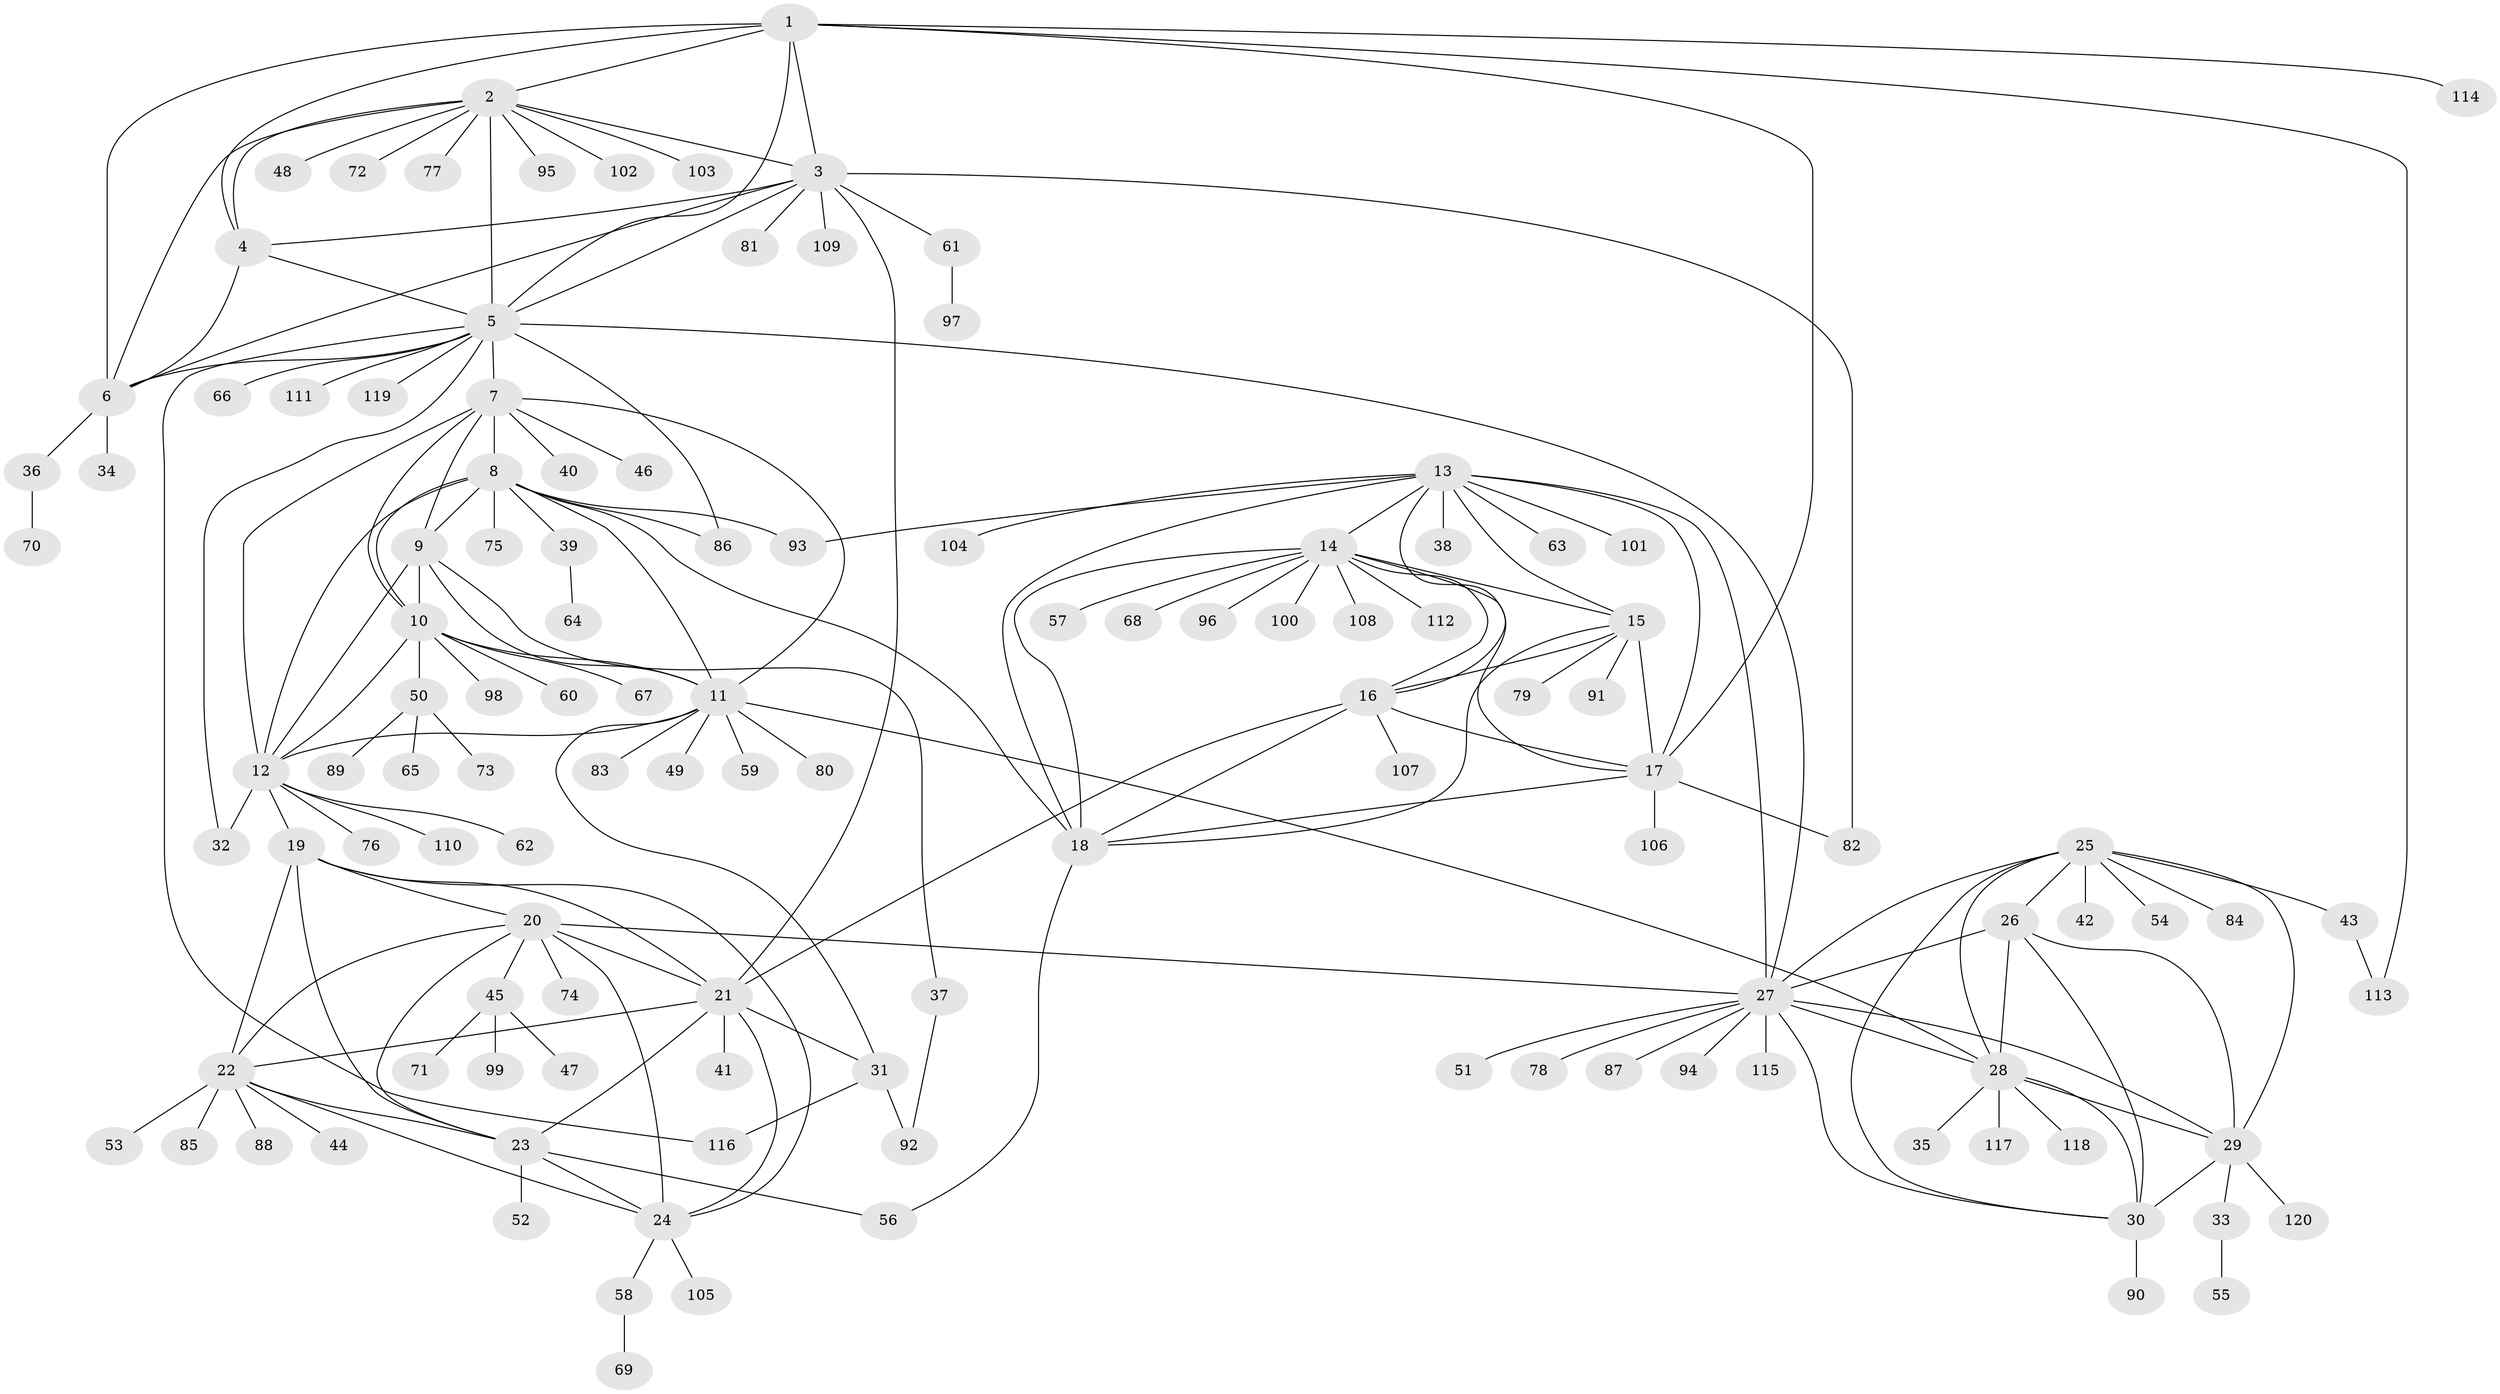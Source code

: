 // Generated by graph-tools (version 1.1) at 2025/37/03/09/25 02:37:19]
// undirected, 120 vertices, 184 edges
graph export_dot {
graph [start="1"]
  node [color=gray90,style=filled];
  1;
  2;
  3;
  4;
  5;
  6;
  7;
  8;
  9;
  10;
  11;
  12;
  13;
  14;
  15;
  16;
  17;
  18;
  19;
  20;
  21;
  22;
  23;
  24;
  25;
  26;
  27;
  28;
  29;
  30;
  31;
  32;
  33;
  34;
  35;
  36;
  37;
  38;
  39;
  40;
  41;
  42;
  43;
  44;
  45;
  46;
  47;
  48;
  49;
  50;
  51;
  52;
  53;
  54;
  55;
  56;
  57;
  58;
  59;
  60;
  61;
  62;
  63;
  64;
  65;
  66;
  67;
  68;
  69;
  70;
  71;
  72;
  73;
  74;
  75;
  76;
  77;
  78;
  79;
  80;
  81;
  82;
  83;
  84;
  85;
  86;
  87;
  88;
  89;
  90;
  91;
  92;
  93;
  94;
  95;
  96;
  97;
  98;
  99;
  100;
  101;
  102;
  103;
  104;
  105;
  106;
  107;
  108;
  109;
  110;
  111;
  112;
  113;
  114;
  115;
  116;
  117;
  118;
  119;
  120;
  1 -- 2;
  1 -- 3;
  1 -- 4;
  1 -- 5;
  1 -- 6;
  1 -- 17;
  1 -- 113;
  1 -- 114;
  2 -- 3;
  2 -- 4;
  2 -- 5;
  2 -- 6;
  2 -- 48;
  2 -- 72;
  2 -- 77;
  2 -- 95;
  2 -- 102;
  2 -- 103;
  3 -- 4;
  3 -- 5;
  3 -- 6;
  3 -- 21;
  3 -- 61;
  3 -- 81;
  3 -- 82;
  3 -- 109;
  4 -- 5;
  4 -- 6;
  5 -- 6;
  5 -- 7;
  5 -- 27;
  5 -- 32;
  5 -- 66;
  5 -- 86;
  5 -- 111;
  5 -- 116;
  5 -- 119;
  6 -- 34;
  6 -- 36;
  7 -- 8;
  7 -- 9;
  7 -- 10;
  7 -- 11;
  7 -- 12;
  7 -- 40;
  7 -- 46;
  8 -- 9;
  8 -- 10;
  8 -- 11;
  8 -- 12;
  8 -- 18;
  8 -- 39;
  8 -- 75;
  8 -- 86;
  8 -- 93;
  9 -- 10;
  9 -- 11;
  9 -- 12;
  9 -- 37;
  10 -- 11;
  10 -- 12;
  10 -- 50;
  10 -- 60;
  10 -- 67;
  10 -- 98;
  11 -- 12;
  11 -- 28;
  11 -- 31;
  11 -- 49;
  11 -- 59;
  11 -- 80;
  11 -- 83;
  12 -- 19;
  12 -- 32;
  12 -- 62;
  12 -- 76;
  12 -- 110;
  13 -- 14;
  13 -- 15;
  13 -- 16;
  13 -- 17;
  13 -- 18;
  13 -- 27;
  13 -- 38;
  13 -- 63;
  13 -- 93;
  13 -- 101;
  13 -- 104;
  14 -- 15;
  14 -- 16;
  14 -- 17;
  14 -- 18;
  14 -- 57;
  14 -- 68;
  14 -- 96;
  14 -- 100;
  14 -- 108;
  14 -- 112;
  15 -- 16;
  15 -- 17;
  15 -- 18;
  15 -- 79;
  15 -- 91;
  16 -- 17;
  16 -- 18;
  16 -- 21;
  16 -- 107;
  17 -- 18;
  17 -- 82;
  17 -- 106;
  18 -- 56;
  19 -- 20;
  19 -- 21;
  19 -- 22;
  19 -- 23;
  19 -- 24;
  20 -- 21;
  20 -- 22;
  20 -- 23;
  20 -- 24;
  20 -- 27;
  20 -- 45;
  20 -- 74;
  21 -- 22;
  21 -- 23;
  21 -- 24;
  21 -- 31;
  21 -- 41;
  22 -- 23;
  22 -- 24;
  22 -- 44;
  22 -- 53;
  22 -- 85;
  22 -- 88;
  23 -- 24;
  23 -- 52;
  23 -- 56;
  24 -- 58;
  24 -- 105;
  25 -- 26;
  25 -- 27;
  25 -- 28;
  25 -- 29;
  25 -- 30;
  25 -- 42;
  25 -- 43;
  25 -- 54;
  25 -- 84;
  26 -- 27;
  26 -- 28;
  26 -- 29;
  26 -- 30;
  27 -- 28;
  27 -- 29;
  27 -- 30;
  27 -- 51;
  27 -- 78;
  27 -- 87;
  27 -- 94;
  27 -- 115;
  28 -- 29;
  28 -- 30;
  28 -- 35;
  28 -- 117;
  28 -- 118;
  29 -- 30;
  29 -- 33;
  29 -- 120;
  30 -- 90;
  31 -- 92;
  31 -- 116;
  33 -- 55;
  36 -- 70;
  37 -- 92;
  39 -- 64;
  43 -- 113;
  45 -- 47;
  45 -- 71;
  45 -- 99;
  50 -- 65;
  50 -- 73;
  50 -- 89;
  58 -- 69;
  61 -- 97;
}
